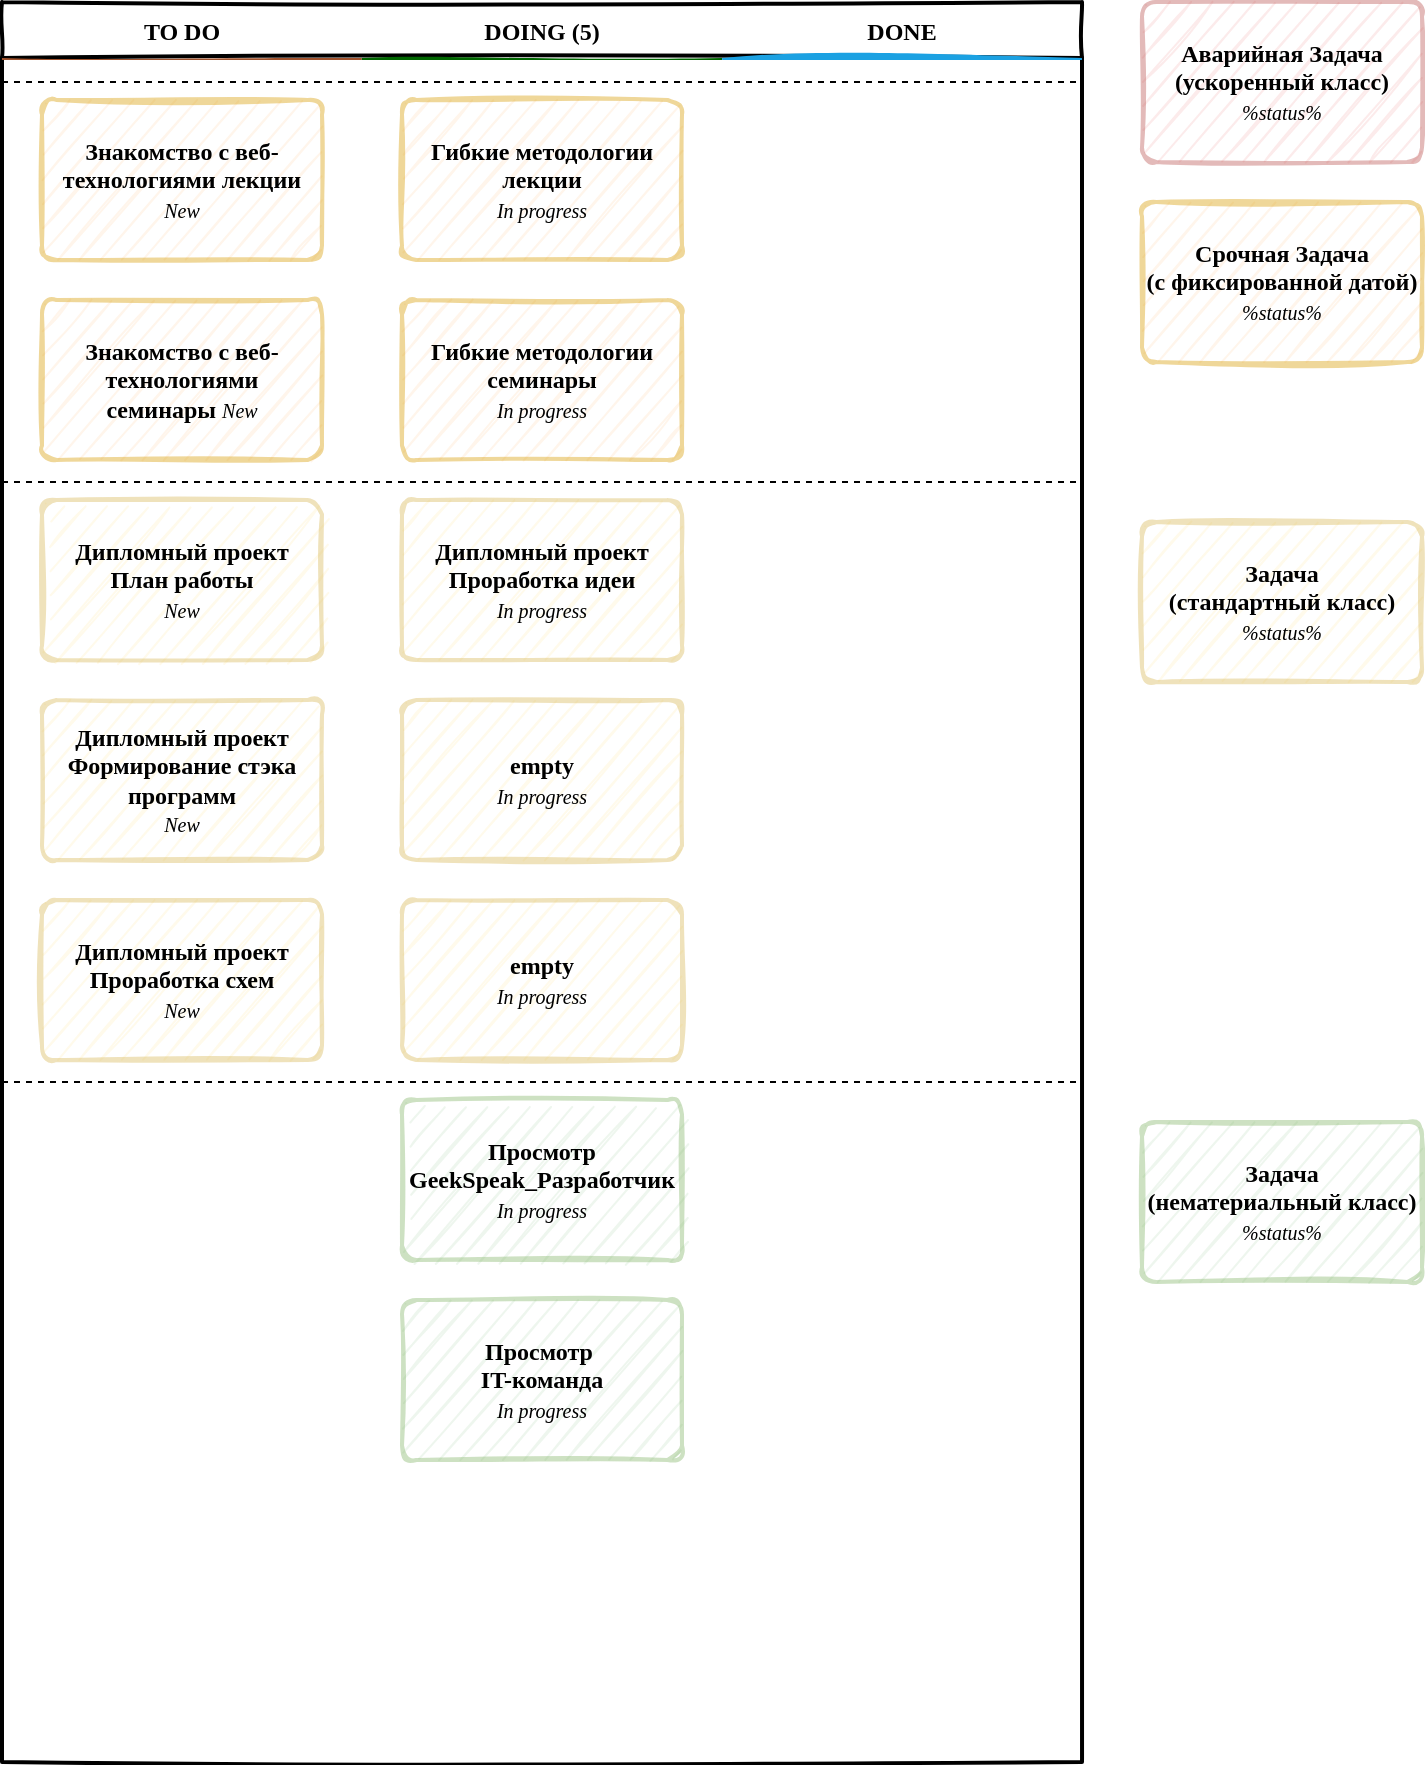 <mxfile version="20.3.2" type="github">
  <diagram id="wFE0QG_FPsp0jaGvCLVb" name="Page-1">
    <mxGraphModel dx="1422" dy="715" grid="1" gridSize="10" guides="1" tooltips="1" connect="1" arrows="1" fold="1" page="1" pageScale="1" pageWidth="850" pageHeight="1100" math="0" shadow="0">
      <root>
        <mxCell id="0" />
        <mxCell id="1" parent="0" />
        <mxCell id="_5mSTuPxr-ZiKRkBDSY7-1" value="" style="swimlane;fontStyle=2;childLayout=stackLayout;horizontal=1;startSize=28;horizontalStack=1;resizeParent=1;resizeParentMax=0;resizeLast=0;collapsible=0;marginBottom=0;swimlaneFillColor=none;fontFamily=Permanent Marker;fontSize=16;points=[];verticalAlign=top;stackBorder=0;resizable=1;strokeWidth=2;sketch=1;disableMultiStroke=1;" parent="1" vertex="1">
          <mxGeometry x="40" y="40" width="540" height="880" as="geometry" />
        </mxCell>
        <object label="TO DO" status="New" id="_5mSTuPxr-ZiKRkBDSY7-2">
          <mxCell style="swimlane;strokeWidth=2;fontFamily=Permanent Marker;html=0;startSize=1;verticalAlign=bottom;spacingBottom=5;points=[];childLayout=stackLayout;stackBorder=20;stackSpacing=20;resizeLast=0;resizeParent=1;horizontalStack=0;collapsible=0;sketch=1;strokeColor=none;fillStyle=solid;fillColor=#A0522D;" parent="_5mSTuPxr-ZiKRkBDSY7-1" vertex="1">
            <mxGeometry y="28" width="180" height="852" as="geometry" />
          </mxCell>
        </object>
        <object label="Знакомство с веб-технологиями лекции&lt;br&gt;&lt;span style=&quot;font-weight: normal&quot;&gt;&lt;i&gt;&lt;font style=&quot;font-size: 10px&quot;&gt;%status%&lt;/font&gt;&lt;/i&gt;&lt;/span&gt;" placeholders="1" id="_5mSTuPxr-ZiKRkBDSY7-3">
          <mxCell style="whiteSpace=wrap;html=1;strokeWidth=2;fillColor=#ffe6cc;fontStyle=1;spacingTop=0;rounded=1;arcSize=9;points=[];sketch=1;fontFamily=Permanent Marker;hachureGap=8;fillWeight=1;opacity=40;strokeColor=#d79b00;" parent="_5mSTuPxr-ZiKRkBDSY7-2" vertex="1">
            <mxGeometry x="20" y="21" width="140" height="80" as="geometry" />
          </mxCell>
        </object>
        <object label="&lt;font style=&quot;&quot;&gt;Знакомство с веб-технологиями семинары&amp;nbsp;&lt;/font&gt;&lt;font style=&quot;font-weight: normal; font-style: italic; font-size: 10px;&quot;&gt;%status%&lt;/font&gt;" placeholders="1" id="_5mSTuPxr-ZiKRkBDSY7-4">
          <mxCell style="whiteSpace=wrap;html=1;strokeWidth=2;fillColor=#ffe6cc;fontStyle=1;spacingTop=0;rounded=1;arcSize=9;points=[];sketch=1;fontFamily=Permanent Marker;hachureGap=8;fillWeight=1;opacity=40;strokeColor=#d79b00;" parent="_5mSTuPxr-ZiKRkBDSY7-2" vertex="1">
            <mxGeometry x="20" y="121" width="140" height="80" as="geometry" />
          </mxCell>
        </object>
        <mxCell id="I806vyS2jXzKkOi91SJ9-3" value="" style="endArrow=none;dashed=1;html=1;rounded=0;" edge="1" parent="_5mSTuPxr-ZiKRkBDSY7-2">
          <mxGeometry width="50" height="50" relative="1" as="geometry">
            <mxPoint y="212" as="sourcePoint" />
            <mxPoint x="540" y="212" as="targetPoint" />
          </mxGeometry>
        </mxCell>
        <object label="Дипломный проект&lt;br&gt;План работы&lt;br&gt;&lt;span style=&quot;font-weight: normal&quot;&gt;&lt;i&gt;&lt;font style=&quot;font-size: 10px&quot;&gt;%status%&lt;/font&gt;&lt;/i&gt;&lt;/span&gt;" placeholders="1" id="_5mSTuPxr-ZiKRkBDSY7-11">
          <mxCell style="whiteSpace=wrap;html=1;strokeWidth=2;fillColor=#fff2cc;fontStyle=1;spacingTop=0;rounded=1;arcSize=9;points=[];sketch=1;fontFamily=Permanent Marker;hachureGap=8;fillWeight=1;opacity=40;strokeColor=#d6b656;" parent="_5mSTuPxr-ZiKRkBDSY7-2" vertex="1">
            <mxGeometry x="20" y="221" width="140" height="80" as="geometry" />
          </mxCell>
        </object>
        <object label="Дипломный проект&lt;br&gt;Формирование стэка программ&lt;br&gt;&lt;span style=&quot;font-weight: normal&quot;&gt;&lt;i&gt;&lt;font style=&quot;font-size: 10px&quot;&gt;%status%&lt;/font&gt;&lt;/i&gt;&lt;/span&gt;" placeholders="1" id="I806vyS2jXzKkOi91SJ9-14">
          <mxCell style="whiteSpace=wrap;html=1;strokeWidth=2;fillColor=#fff2cc;fontStyle=1;spacingTop=0;rounded=1;arcSize=9;points=[];sketch=1;fontFamily=Permanent Marker;hachureGap=8;fillWeight=1;opacity=40;strokeColor=#d6b656;" vertex="1" parent="_5mSTuPxr-ZiKRkBDSY7-2">
            <mxGeometry x="20" y="321" width="140" height="80" as="geometry" />
          </mxCell>
        </object>
        <object label="Дипломный проект&lt;br&gt;Проработка схем&lt;br&gt;&lt;span style=&quot;font-weight: normal&quot;&gt;&lt;i&gt;&lt;font style=&quot;font-size: 10px&quot;&gt;%status%&lt;/font&gt;&lt;/i&gt;&lt;/span&gt;" placeholders="1" id="I806vyS2jXzKkOi91SJ9-16">
          <mxCell style="whiteSpace=wrap;html=1;strokeWidth=2;fillColor=#fff2cc;fontStyle=1;spacingTop=0;rounded=1;arcSize=9;points=[];sketch=1;fontFamily=Permanent Marker;hachureGap=8;fillWeight=1;opacity=40;strokeColor=#d6b656;" vertex="1" parent="_5mSTuPxr-ZiKRkBDSY7-2">
            <mxGeometry x="20" y="421" width="140" height="80" as="geometry" />
          </mxCell>
        </object>
        <object label="DOING (5)" status="In progress" id="_5mSTuPxr-ZiKRkBDSY7-6">
          <mxCell style="swimlane;strokeWidth=2;fontFamily=Permanent Marker;html=0;startSize=1;verticalAlign=bottom;spacingBottom=5;points=[];childLayout=stackLayout;stackBorder=20;stackSpacing=20;resizeLast=0;resizeParent=1;horizontalStack=0;collapsible=0;sketch=1;strokeColor=none;fillStyle=solid;fillColor=#006600;" parent="_5mSTuPxr-ZiKRkBDSY7-1" vertex="1">
            <mxGeometry x="180" y="28" width="180" height="852" as="geometry" />
          </mxCell>
        </object>
        <mxCell id="I806vyS2jXzKkOi91SJ9-2" value="" style="endArrow=none;dashed=1;html=1;rounded=0;" edge="1" parent="_5mSTuPxr-ZiKRkBDSY7-6">
          <mxGeometry width="50" height="50" relative="1" as="geometry">
            <mxPoint x="-180" y="12" as="sourcePoint" />
            <mxPoint x="360" y="12" as="targetPoint" />
          </mxGeometry>
        </mxCell>
        <object label="Гибкие методологии лекции&lt;br&gt;&lt;span style=&quot;font-weight: normal&quot;&gt;&lt;i&gt;&lt;font style=&quot;font-size: 10px&quot;&gt;%status%&lt;/font&gt;&lt;/i&gt;&lt;/span&gt;" placeholders="1" id="_5mSTuPxr-ZiKRkBDSY7-7">
          <mxCell style="whiteSpace=wrap;html=1;strokeWidth=2;fillColor=#ffe6cc;fontStyle=1;spacingTop=0;rounded=1;arcSize=9;points=[];sketch=1;fontFamily=Permanent Marker;hachureGap=8;fillWeight=1;opacity=40;strokeColor=#d79b00;" parent="_5mSTuPxr-ZiKRkBDSY7-6" vertex="1">
            <mxGeometry x="20" y="21" width="140" height="80" as="geometry" />
          </mxCell>
        </object>
        <object label="Гибкие методологии семинары&lt;br&gt;&lt;span style=&quot;font-weight: normal&quot;&gt;&lt;i&gt;&lt;font style=&quot;font-size: 10px&quot;&gt;%status%&lt;/font&gt;&lt;/i&gt;&lt;/span&gt;" placeholders="1" id="_5mSTuPxr-ZiKRkBDSY7-8">
          <mxCell style="whiteSpace=wrap;html=1;strokeWidth=2;fillColor=#ffe6cc;fontStyle=1;spacingTop=0;rounded=1;arcSize=9;points=[];sketch=1;fontFamily=Permanent Marker;hachureGap=8;fillWeight=1;opacity=40;strokeColor=#d79b00;" parent="_5mSTuPxr-ZiKRkBDSY7-6" vertex="1">
            <mxGeometry x="20" y="121" width="140" height="80" as="geometry" />
          </mxCell>
        </object>
        <object label="Дипломный проект&lt;br&gt;Проработка идеи&lt;br&gt;&lt;span style=&quot;font-weight: normal&quot;&gt;&lt;i&gt;&lt;font style=&quot;font-size: 10px&quot;&gt;%status%&lt;/font&gt;&lt;/i&gt;&lt;/span&gt;" placeholders="1" id="_5mSTuPxr-ZiKRkBDSY7-5">
          <mxCell style="whiteSpace=wrap;html=1;strokeWidth=2;fillColor=#fff2cc;fontStyle=1;spacingTop=0;rounded=1;arcSize=9;points=[];sketch=1;fontFamily=Permanent Marker;hachureGap=8;fillWeight=1;opacity=40;strokeColor=#d6b656;" parent="_5mSTuPxr-ZiKRkBDSY7-6" vertex="1">
            <mxGeometry x="20" y="221" width="140" height="80" as="geometry" />
          </mxCell>
        </object>
        <object label="empty&lt;br&gt;&lt;span style=&quot;font-weight: normal&quot;&gt;&lt;i&gt;&lt;font style=&quot;font-size: 10px&quot;&gt;%status%&lt;/font&gt;&lt;/i&gt;&lt;/span&gt;" placeholders="1" id="I806vyS2jXzKkOi91SJ9-13">
          <mxCell style="whiteSpace=wrap;html=1;strokeWidth=2;fillColor=#fff2cc;fontStyle=1;spacingTop=0;rounded=1;arcSize=9;points=[];sketch=1;fontFamily=Permanent Marker;hachureGap=8;fillWeight=1;opacity=40;strokeColor=#d6b656;" vertex="1" parent="_5mSTuPxr-ZiKRkBDSY7-6">
            <mxGeometry x="20" y="321" width="140" height="80" as="geometry" />
          </mxCell>
        </object>
        <object label="empty&lt;br&gt;&lt;span style=&quot;font-weight: normal&quot;&gt;&lt;i&gt;&lt;font style=&quot;font-size: 10px&quot;&gt;%status%&lt;/font&gt;&lt;/i&gt;&lt;/span&gt;" placeholders="1" id="I806vyS2jXzKkOi91SJ9-15">
          <mxCell style="whiteSpace=wrap;html=1;strokeWidth=2;fillColor=#fff2cc;fontStyle=1;spacingTop=0;rounded=1;arcSize=9;points=[];sketch=1;fontFamily=Permanent Marker;hachureGap=8;fillWeight=1;opacity=40;strokeColor=#d6b656;" vertex="1" parent="_5mSTuPxr-ZiKRkBDSY7-6">
            <mxGeometry x="20" y="421" width="140" height="80" as="geometry" />
          </mxCell>
        </object>
        <object label="Просмотр GeekSpeak_Разработчик&lt;br&gt;&lt;span style=&quot;font-weight: normal&quot;&gt;&lt;i&gt;&lt;font style=&quot;font-size: 10px&quot;&gt;%status%&lt;/font&gt;&lt;/i&gt;&lt;/span&gt;" placeholders="1" id="_5mSTuPxr-ZiKRkBDSY7-10">
          <mxCell style="whiteSpace=wrap;html=1;strokeWidth=2;fillColor=#d5e8d4;fontStyle=1;spacingTop=0;rounded=1;arcSize=9;points=[];sketch=1;fontFamily=Permanent Marker;hachureGap=8;fillWeight=1;opacity=40;strokeColor=#82b366;" parent="_5mSTuPxr-ZiKRkBDSY7-6" vertex="1">
            <mxGeometry x="20" y="521" width="140" height="80" as="geometry" />
          </mxCell>
        </object>
        <object label="Просмотр&amp;nbsp;&lt;br&gt;IT-команда&lt;br&gt;&lt;span style=&quot;font-weight: normal&quot;&gt;&lt;i&gt;&lt;font style=&quot;font-size: 10px&quot;&gt;%status%&lt;/font&gt;&lt;/i&gt;&lt;/span&gt;" placeholders="1" id="I806vyS2jXzKkOi91SJ9-12">
          <mxCell style="whiteSpace=wrap;html=1;strokeWidth=2;fillColor=#d5e8d4;fontStyle=1;spacingTop=0;rounded=1;arcSize=9;points=[];sketch=1;fontFamily=Permanent Marker;hachureGap=8;fillWeight=1;opacity=40;strokeColor=#82b366;" vertex="1" parent="_5mSTuPxr-ZiKRkBDSY7-6">
            <mxGeometry x="20" y="621" width="140" height="80" as="geometry" />
          </mxCell>
        </object>
        <object label="DONE" status="Completed" id="_5mSTuPxr-ZiKRkBDSY7-9">
          <mxCell style="swimlane;strokeWidth=2;fontFamily=Permanent Marker;html=0;startSize=1;verticalAlign=bottom;spacingBottom=5;points=[];childLayout=stackLayout;stackBorder=20;stackSpacing=20;resizeLast=0;resizeParent=1;horizontalStack=0;collapsible=0;sketch=1;strokeColor=none;fillStyle=solid;fillColor=#1BA1E2;" parent="_5mSTuPxr-ZiKRkBDSY7-1" vertex="1">
            <mxGeometry x="360" y="28" width="180" height="852" as="geometry" />
          </mxCell>
        </object>
        <mxCell id="I806vyS2jXzKkOi91SJ9-4" value="" style="endArrow=none;dashed=1;html=1;rounded=0;" edge="1" parent="_5mSTuPxr-ZiKRkBDSY7-9">
          <mxGeometry width="50" height="50" relative="1" as="geometry">
            <mxPoint x="-360" y="512" as="sourcePoint" />
            <mxPoint x="180" y="512" as="targetPoint" />
          </mxGeometry>
        </mxCell>
        <object label="Срочная Задача&lt;br&gt;(с фиксированной датой)&lt;br&gt;&lt;span style=&quot;font-weight: normal&quot;&gt;&lt;i&gt;&lt;font style=&quot;font-size: 10px&quot;&gt;%status%&lt;/font&gt;&lt;/i&gt;&lt;/span&gt;" placeholders="1" id="I806vyS2jXzKkOi91SJ9-8">
          <mxCell style="whiteSpace=wrap;html=1;strokeWidth=2;fillColor=#ffe6cc;fontStyle=1;spacingTop=0;rounded=1;arcSize=9;points=[];sketch=1;fontFamily=Permanent Marker;hachureGap=8;fillWeight=1;opacity=40;strokeColor=#d79b00;" vertex="1" parent="1">
            <mxGeometry x="610" y="140" width="140" height="80" as="geometry" />
          </mxCell>
        </object>
        <object label="Аварийная Задача (ускоренный класс)&lt;br&gt;&lt;span style=&quot;font-weight: normal&quot;&gt;&lt;i&gt;&lt;font style=&quot;font-size: 10px&quot;&gt;%status%&lt;/font&gt;&lt;/i&gt;&lt;/span&gt;" placeholders="1" id="I806vyS2jXzKkOi91SJ9-9">
          <mxCell style="whiteSpace=wrap;html=1;strokeWidth=2;fillColor=#f8cecc;fontStyle=1;spacingTop=0;rounded=1;arcSize=9;points=[];sketch=1;fontFamily=Permanent Marker;hachureGap=8;fillWeight=1;opacity=40;strokeColor=#b85450;" vertex="1" parent="1">
            <mxGeometry x="610" y="40" width="140" height="80" as="geometry" />
          </mxCell>
        </object>
        <object label="Задача&lt;br&gt;(стандартный класс)&lt;br&gt;&lt;span style=&quot;font-weight: normal&quot;&gt;&lt;i&gt;&lt;font style=&quot;font-size: 10px&quot;&gt;%status%&lt;/font&gt;&lt;/i&gt;&lt;/span&gt;" placeholders="1" id="I806vyS2jXzKkOi91SJ9-10">
          <mxCell style="whiteSpace=wrap;html=1;strokeWidth=2;fillColor=#fff2cc;fontStyle=1;spacingTop=0;rounded=1;arcSize=9;points=[];sketch=1;fontFamily=Permanent Marker;hachureGap=8;fillWeight=1;opacity=40;strokeColor=#d6b656;" vertex="1" parent="1">
            <mxGeometry x="610" y="300" width="140" height="80" as="geometry" />
          </mxCell>
        </object>
        <object label="Задача&lt;br&gt;(нематериальный класс)&lt;br&gt;&lt;span style=&quot;font-weight: normal&quot;&gt;&lt;i&gt;&lt;font style=&quot;font-size: 10px&quot;&gt;%status%&lt;/font&gt;&lt;/i&gt;&lt;/span&gt;" placeholders="1" id="I806vyS2jXzKkOi91SJ9-11">
          <mxCell style="whiteSpace=wrap;html=1;strokeWidth=2;fillColor=#d5e8d4;fontStyle=1;spacingTop=0;rounded=1;arcSize=9;points=[];sketch=1;fontFamily=Permanent Marker;hachureGap=8;fillWeight=1;opacity=40;strokeColor=#82b366;" vertex="1" parent="1">
            <mxGeometry x="610" y="600" width="140" height="80" as="geometry" />
          </mxCell>
        </object>
      </root>
    </mxGraphModel>
  </diagram>
</mxfile>
